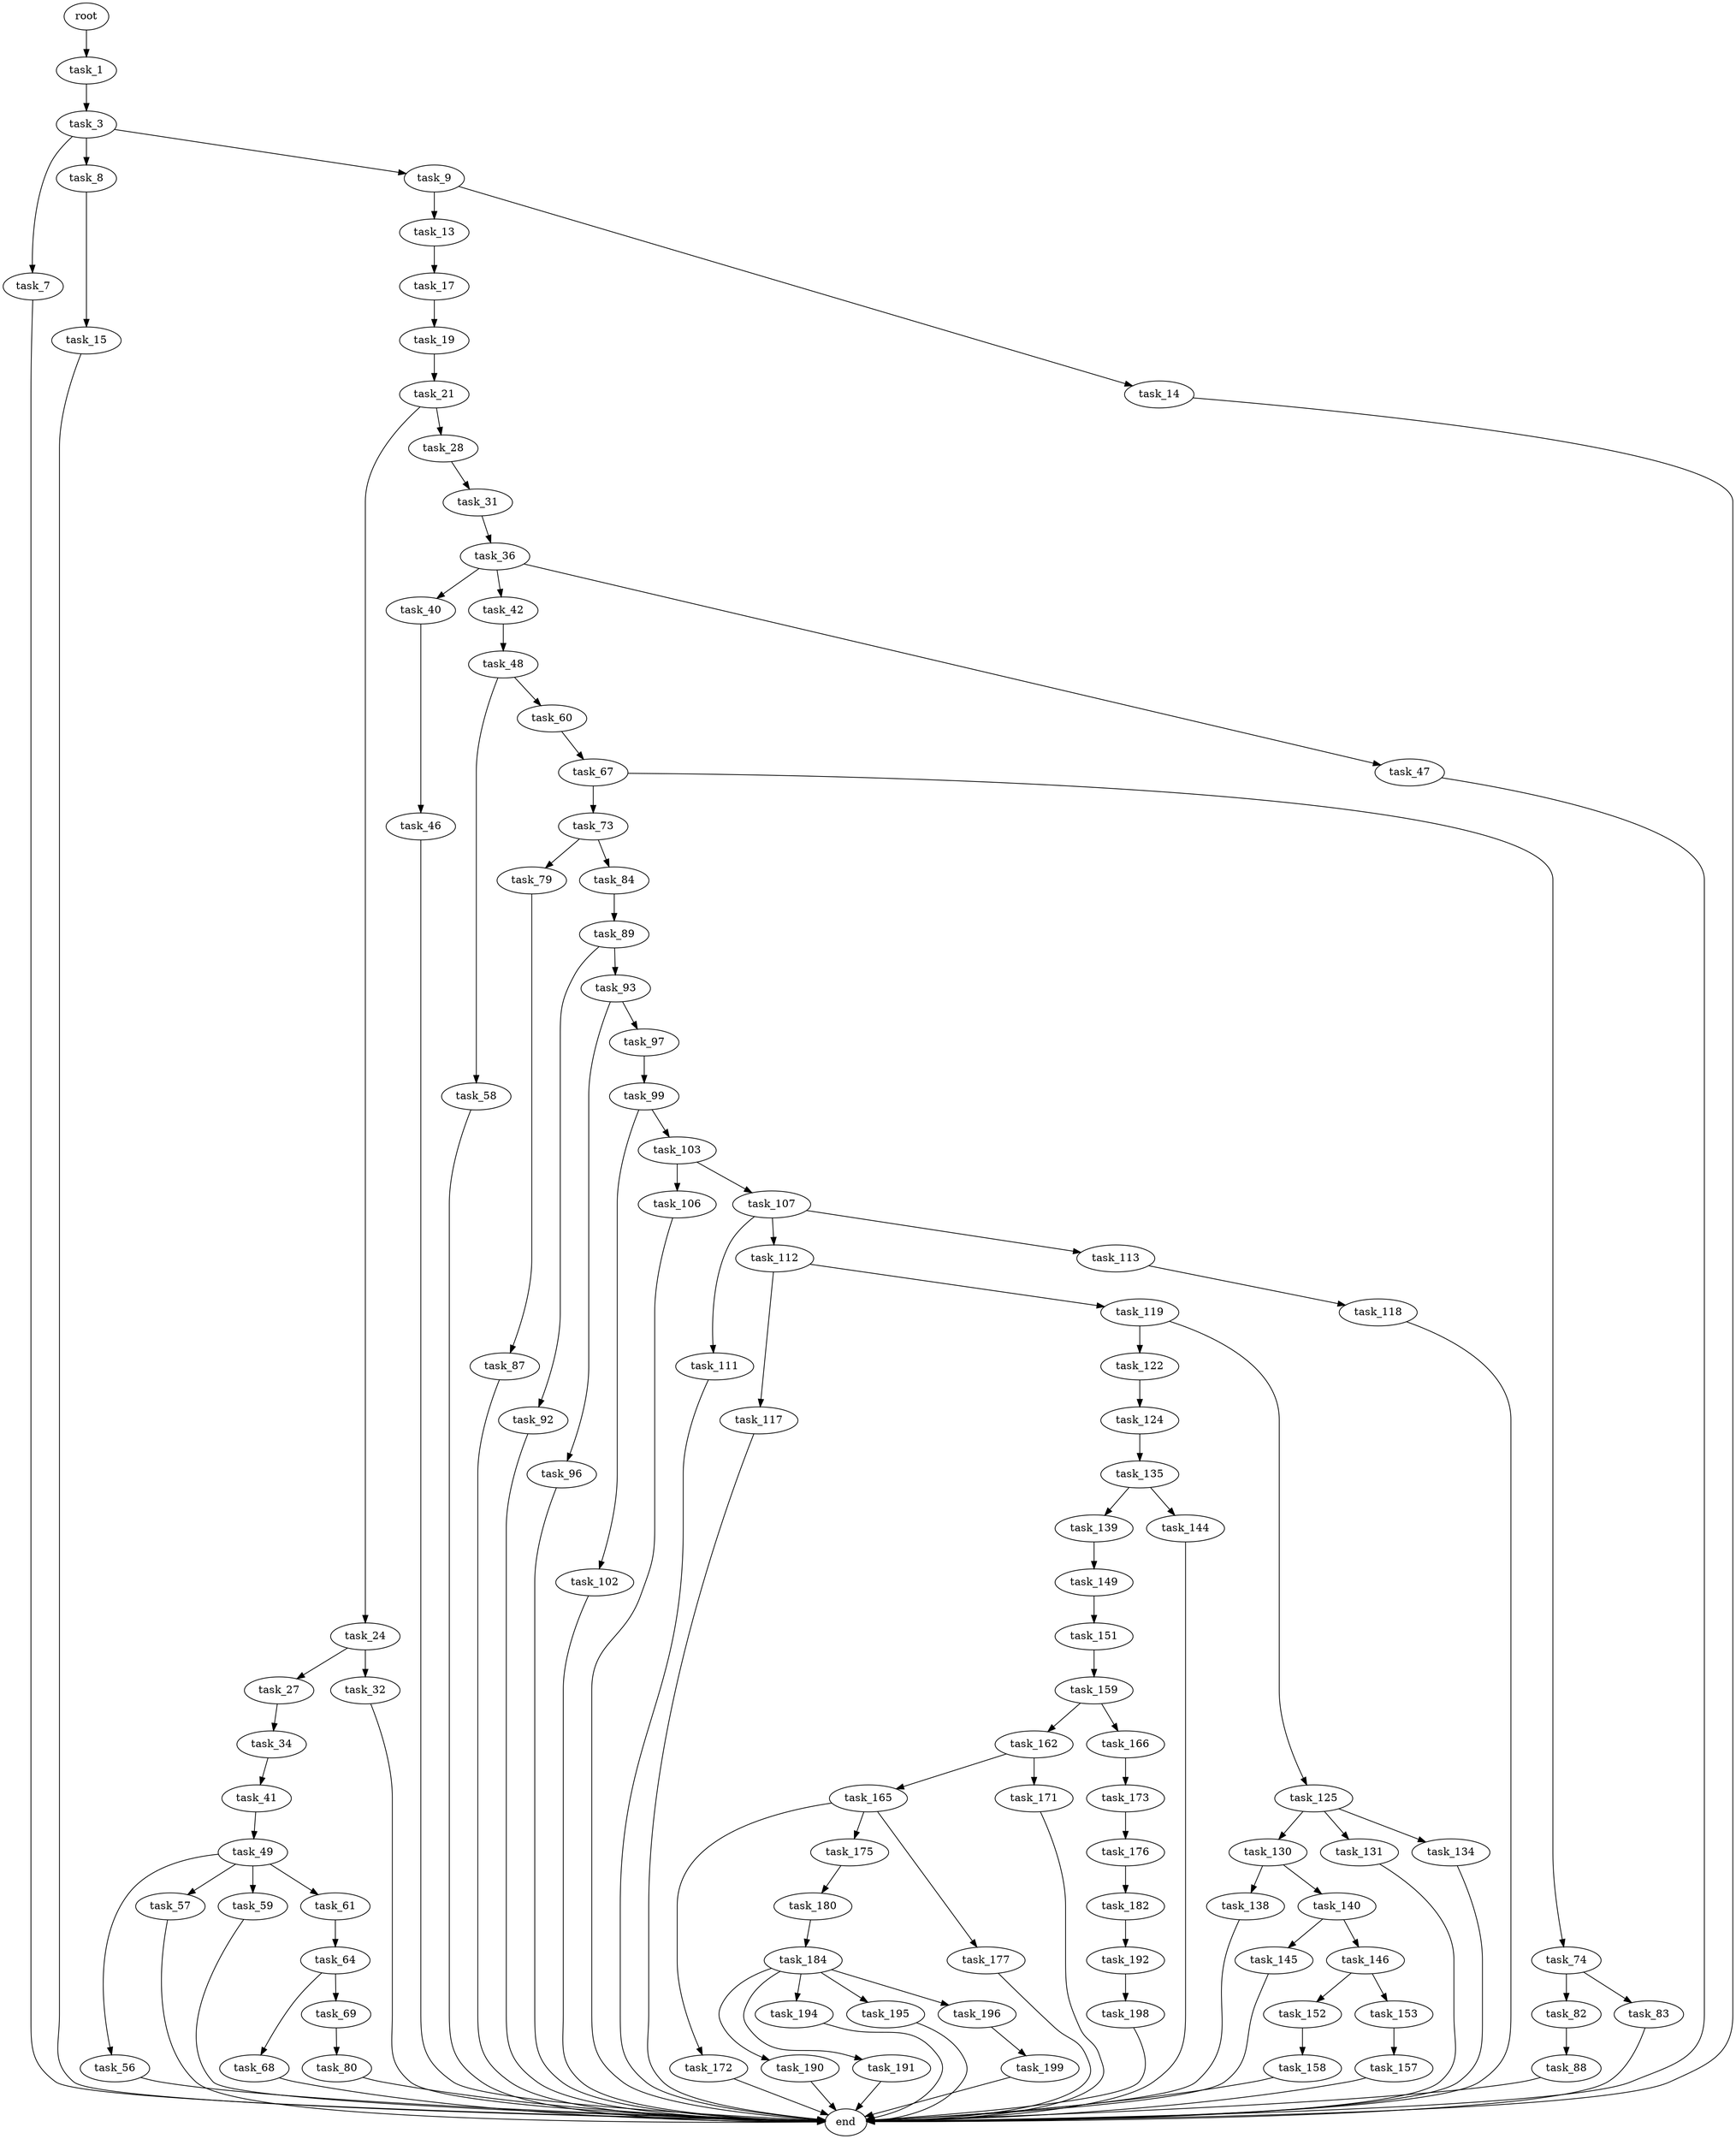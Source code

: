 digraph G {
  root [size="0.000000"];
  task_1 [size="10295261741.000000"];
  task_3 [size="549755813888.000000"];
  task_7 [size="782757789696.000000"];
  task_8 [size="28991029248.000000"];
  task_9 [size="3989847744.000000"];
  end [size="0.000000"];
  task_15 [size="134217728000.000000"];
  task_13 [size="782757789696.000000"];
  task_14 [size="10641457964.000000"];
  task_17 [size="68719476736.000000"];
  task_19 [size="1073741824000.000000"];
  task_21 [size="40858801909.000000"];
  task_24 [size="1073741824000.000000"];
  task_28 [size="134217728000.000000"];
  task_27 [size="15651236099.000000"];
  task_32 [size="782757789696.000000"];
  task_34 [size="782757789696.000000"];
  task_31 [size="4870151829.000000"];
  task_36 [size="5325652106.000000"];
  task_41 [size="549755813888.000000"];
  task_40 [size="549755813888.000000"];
  task_42 [size="28991029248.000000"];
  task_47 [size="328078608718.000000"];
  task_46 [size="231928233984.000000"];
  task_49 [size="12036718166.000000"];
  task_48 [size="7167736512.000000"];
  task_58 [size="134217728000.000000"];
  task_60 [size="1073741824000.000000"];
  task_56 [size="40890801477.000000"];
  task_57 [size="3991399808.000000"];
  task_59 [size="782757789696.000000"];
  task_61 [size="359613286153.000000"];
  task_67 [size="8589934592.000000"];
  task_64 [size="1514869270.000000"];
  task_68 [size="6093537573.000000"];
  task_69 [size="549755813888.000000"];
  task_73 [size="923956310335.000000"];
  task_74 [size="86370680263.000000"];
  task_80 [size="134217728000.000000"];
  task_79 [size="134217728000.000000"];
  task_84 [size="178645882607.000000"];
  task_82 [size="782757789696.000000"];
  task_83 [size="231928233984.000000"];
  task_87 [size="134217728000.000000"];
  task_88 [size="528569972775.000000"];
  task_89 [size="709693225851.000000"];
  task_92 [size="7514741573.000000"];
  task_93 [size="104063742408.000000"];
  task_96 [size="30695847996.000000"];
  task_97 [size="115788493992.000000"];
  task_99 [size="8589934592.000000"];
  task_102 [size="457795562097.000000"];
  task_103 [size="202515862440.000000"];
  task_106 [size="368293445632.000000"];
  task_107 [size="1073741824000.000000"];
  task_111 [size="782757789696.000000"];
  task_112 [size="499887772644.000000"];
  task_113 [size="760175049556.000000"];
  task_117 [size="28991029248.000000"];
  task_119 [size="368293445632.000000"];
  task_118 [size="23011593095.000000"];
  task_122 [size="27124280728.000000"];
  task_125 [size="371535626318.000000"];
  task_124 [size="242865109641.000000"];
  task_135 [size="1073741824000.000000"];
  task_130 [size="18537111061.000000"];
  task_131 [size="52280270785.000000"];
  task_134 [size="729546110.000000"];
  task_138 [size="3130534888.000000"];
  task_140 [size="104436016058.000000"];
  task_139 [size="40955394841.000000"];
  task_144 [size="231928233984.000000"];
  task_149 [size="43738387756.000000"];
  task_145 [size="1073741824000.000000"];
  task_146 [size="368293445632.000000"];
  task_152 [size="2208704950.000000"];
  task_153 [size="2657004456.000000"];
  task_151 [size="169317517632.000000"];
  task_159 [size="418479273146.000000"];
  task_158 [size="6938848833.000000"];
  task_157 [size="23903341936.000000"];
  task_162 [size="28991029248.000000"];
  task_166 [size="368293445632.000000"];
  task_165 [size="8153549758.000000"];
  task_171 [size="8874049249.000000"];
  task_172 [size="655334656808.000000"];
  task_175 [size="134217728000.000000"];
  task_177 [size="288706607501.000000"];
  task_173 [size="11845610029.000000"];
  task_176 [size="1073741824000.000000"];
  task_180 [size="1141002035.000000"];
  task_182 [size="579204683252.000000"];
  task_184 [size="149604393387.000000"];
  task_192 [size="14480256477.000000"];
  task_190 [size="752713117305.000000"];
  task_191 [size="1952382448.000000"];
  task_194 [size="15323472588.000000"];
  task_195 [size="2534241396.000000"];
  task_196 [size="28253757807.000000"];
  task_198 [size="782757789696.000000"];
  task_199 [size="27376622298.000000"];

  root -> task_1 [size="1.000000"];
  task_1 -> task_3 [size="301989888.000000"];
  task_3 -> task_7 [size="536870912.000000"];
  task_3 -> task_8 [size="536870912.000000"];
  task_3 -> task_9 [size="536870912.000000"];
  task_7 -> end [size="1.000000"];
  task_8 -> task_15 [size="75497472.000000"];
  task_9 -> task_13 [size="134217728.000000"];
  task_9 -> task_14 [size="134217728.000000"];
  task_15 -> end [size="1.000000"];
  task_13 -> task_17 [size="679477248.000000"];
  task_14 -> end [size="1.000000"];
  task_17 -> task_19 [size="134217728.000000"];
  task_19 -> task_21 [size="838860800.000000"];
  task_21 -> task_24 [size="75497472.000000"];
  task_21 -> task_28 [size="75497472.000000"];
  task_24 -> task_27 [size="838860800.000000"];
  task_24 -> task_32 [size="838860800.000000"];
  task_28 -> task_31 [size="209715200.000000"];
  task_27 -> task_34 [size="301989888.000000"];
  task_32 -> end [size="1.000000"];
  task_34 -> task_41 [size="679477248.000000"];
  task_31 -> task_36 [size="301989888.000000"];
  task_36 -> task_40 [size="301989888.000000"];
  task_36 -> task_42 [size="301989888.000000"];
  task_36 -> task_47 [size="301989888.000000"];
  task_41 -> task_49 [size="536870912.000000"];
  task_40 -> task_46 [size="536870912.000000"];
  task_42 -> task_48 [size="75497472.000000"];
  task_47 -> end [size="1.000000"];
  task_46 -> end [size="1.000000"];
  task_49 -> task_56 [size="536870912.000000"];
  task_49 -> task_57 [size="536870912.000000"];
  task_49 -> task_59 [size="536870912.000000"];
  task_49 -> task_61 [size="536870912.000000"];
  task_48 -> task_58 [size="679477248.000000"];
  task_48 -> task_60 [size="679477248.000000"];
  task_58 -> end [size="1.000000"];
  task_60 -> task_67 [size="838860800.000000"];
  task_56 -> end [size="1.000000"];
  task_57 -> end [size="1.000000"];
  task_59 -> end [size="1.000000"];
  task_61 -> task_64 [size="411041792.000000"];
  task_67 -> task_73 [size="33554432.000000"];
  task_67 -> task_74 [size="33554432.000000"];
  task_64 -> task_68 [size="33554432.000000"];
  task_64 -> task_69 [size="33554432.000000"];
  task_68 -> end [size="1.000000"];
  task_69 -> task_80 [size="536870912.000000"];
  task_73 -> task_79 [size="679477248.000000"];
  task_73 -> task_84 [size="679477248.000000"];
  task_74 -> task_82 [size="75497472.000000"];
  task_74 -> task_83 [size="75497472.000000"];
  task_80 -> end [size="1.000000"];
  task_79 -> task_87 [size="209715200.000000"];
  task_84 -> task_89 [size="301989888.000000"];
  task_82 -> task_88 [size="679477248.000000"];
  task_83 -> end [size="1.000000"];
  task_87 -> end [size="1.000000"];
  task_88 -> end [size="1.000000"];
  task_89 -> task_92 [size="679477248.000000"];
  task_89 -> task_93 [size="679477248.000000"];
  task_92 -> end [size="1.000000"];
  task_93 -> task_96 [size="134217728.000000"];
  task_93 -> task_97 [size="134217728.000000"];
  task_96 -> end [size="1.000000"];
  task_97 -> task_99 [size="134217728.000000"];
  task_99 -> task_102 [size="33554432.000000"];
  task_99 -> task_103 [size="33554432.000000"];
  task_102 -> end [size="1.000000"];
  task_103 -> task_106 [size="134217728.000000"];
  task_103 -> task_107 [size="134217728.000000"];
  task_106 -> end [size="1.000000"];
  task_107 -> task_111 [size="838860800.000000"];
  task_107 -> task_112 [size="838860800.000000"];
  task_107 -> task_113 [size="838860800.000000"];
  task_111 -> end [size="1.000000"];
  task_112 -> task_117 [size="838860800.000000"];
  task_112 -> task_119 [size="838860800.000000"];
  task_113 -> task_118 [size="536870912.000000"];
  task_117 -> end [size="1.000000"];
  task_119 -> task_122 [size="411041792.000000"];
  task_119 -> task_125 [size="411041792.000000"];
  task_118 -> end [size="1.000000"];
  task_122 -> task_124 [size="33554432.000000"];
  task_125 -> task_130 [size="838860800.000000"];
  task_125 -> task_131 [size="838860800.000000"];
  task_125 -> task_134 [size="838860800.000000"];
  task_124 -> task_135 [size="838860800.000000"];
  task_135 -> task_139 [size="838860800.000000"];
  task_135 -> task_144 [size="838860800.000000"];
  task_130 -> task_138 [size="411041792.000000"];
  task_130 -> task_140 [size="411041792.000000"];
  task_131 -> end [size="1.000000"];
  task_134 -> end [size="1.000000"];
  task_138 -> end [size="1.000000"];
  task_140 -> task_145 [size="75497472.000000"];
  task_140 -> task_146 [size="75497472.000000"];
  task_139 -> task_149 [size="838860800.000000"];
  task_144 -> end [size="1.000000"];
  task_149 -> task_151 [size="33554432.000000"];
  task_145 -> end [size="1.000000"];
  task_146 -> task_152 [size="411041792.000000"];
  task_146 -> task_153 [size="411041792.000000"];
  task_152 -> task_158 [size="75497472.000000"];
  task_153 -> task_157 [size="301989888.000000"];
  task_151 -> task_159 [size="209715200.000000"];
  task_159 -> task_162 [size="411041792.000000"];
  task_159 -> task_166 [size="411041792.000000"];
  task_158 -> end [size="1.000000"];
  task_157 -> end [size="1.000000"];
  task_162 -> task_165 [size="75497472.000000"];
  task_162 -> task_171 [size="75497472.000000"];
  task_166 -> task_173 [size="411041792.000000"];
  task_165 -> task_172 [size="536870912.000000"];
  task_165 -> task_175 [size="536870912.000000"];
  task_165 -> task_177 [size="536870912.000000"];
  task_171 -> end [size="1.000000"];
  task_172 -> end [size="1.000000"];
  task_175 -> task_180 [size="209715200.000000"];
  task_177 -> end [size="1.000000"];
  task_173 -> task_176 [size="209715200.000000"];
  task_176 -> task_182 [size="838860800.000000"];
  task_180 -> task_184 [size="33554432.000000"];
  task_182 -> task_192 [size="536870912.000000"];
  task_184 -> task_190 [size="411041792.000000"];
  task_184 -> task_191 [size="411041792.000000"];
  task_184 -> task_194 [size="411041792.000000"];
  task_184 -> task_195 [size="411041792.000000"];
  task_184 -> task_196 [size="411041792.000000"];
  task_192 -> task_198 [size="301989888.000000"];
  task_190 -> end [size="1.000000"];
  task_191 -> end [size="1.000000"];
  task_194 -> end [size="1.000000"];
  task_195 -> end [size="1.000000"];
  task_196 -> task_199 [size="33554432.000000"];
  task_198 -> end [size="1.000000"];
  task_199 -> end [size="1.000000"];
}
